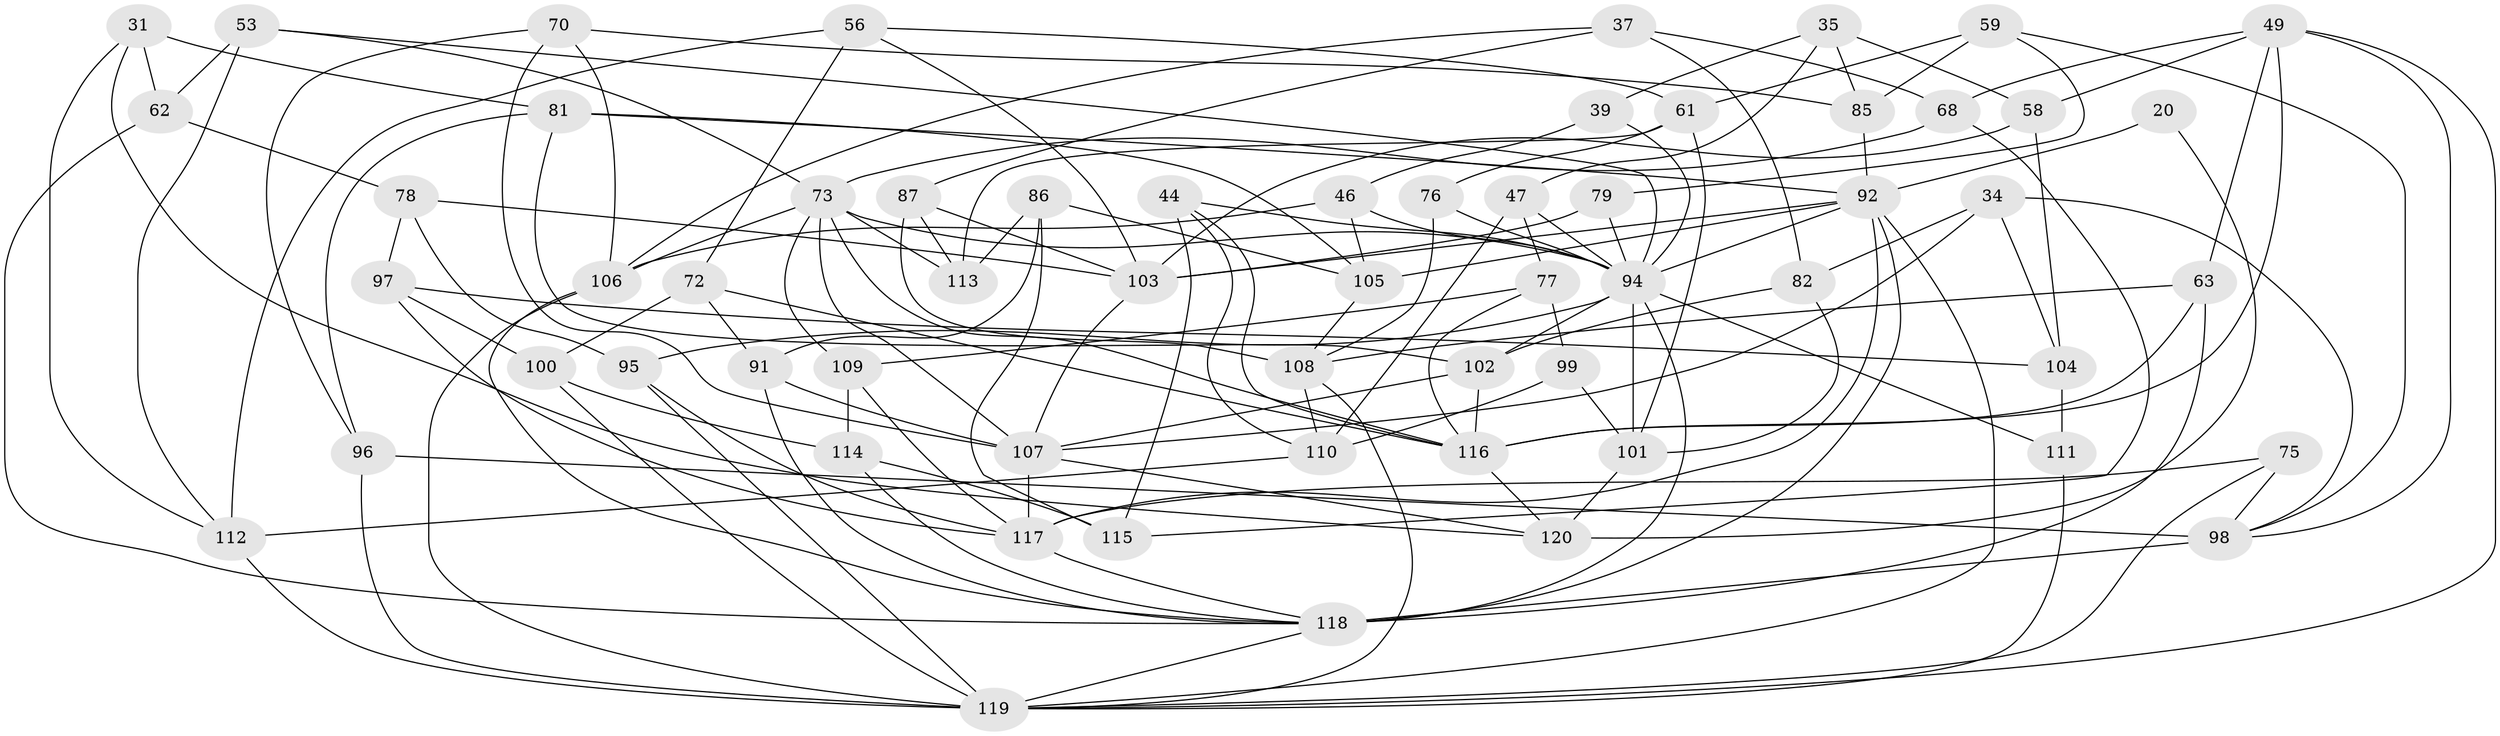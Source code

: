 // original degree distribution, {4: 1.0}
// Generated by graph-tools (version 1.1) at 2025/56/03/09/25 04:56:37]
// undirected, 60 vertices, 147 edges
graph export_dot {
graph [start="1"]
  node [color=gray90,style=filled];
  20;
  31;
  34;
  35;
  37;
  39;
  44;
  46 [super="+36"];
  47;
  49 [super="+38+45"];
  53;
  56;
  58;
  59;
  61 [super="+25"];
  62;
  63 [super="+60"];
  68;
  70;
  72;
  73 [super="+21+55+33"];
  75;
  76 [super="+17"];
  77;
  78;
  79;
  81 [super="+71"];
  82;
  85;
  86;
  87;
  91;
  92 [super="+89+67"];
  94 [super="+42+93"];
  95;
  96 [super="+19"];
  97;
  98 [super="+66"];
  99;
  100;
  101 [super="+64"];
  102 [super="+54"];
  103 [super="+40+57"];
  104;
  105 [super="+9"];
  106 [super="+22+90"];
  107 [super="+4+18"];
  108 [super="+14+41"];
  109;
  110 [super="+74"];
  111;
  112 [super="+43"];
  113;
  114;
  115;
  116 [super="+11+12"];
  117 [super="+27+52"];
  118 [super="+88+69+84"];
  119 [super="+80+83"];
  120 [super="+1"];
  20 -- 92 [weight=2];
  20 -- 120 [weight=2];
  31 -- 62;
  31 -- 120;
  31 -- 81;
  31 -- 112;
  34 -- 104;
  34 -- 82;
  34 -- 107;
  34 -- 98;
  35 -- 58;
  35 -- 85;
  35 -- 47;
  35 -- 39;
  37 -- 87;
  37 -- 82;
  37 -- 68;
  37 -- 106;
  39 -- 46 [weight=2];
  39 -- 94;
  44 -- 116;
  44 -- 110;
  44 -- 115;
  44 -- 94;
  46 -- 105;
  46 -- 106 [weight=2];
  46 -- 94;
  47 -- 94;
  47 -- 77;
  47 -- 110;
  49 -- 68;
  49 -- 98 [weight=2];
  49 -- 58;
  49 -- 116 [weight=2];
  49 -- 63;
  49 -- 119;
  53 -- 62;
  53 -- 73;
  53 -- 94;
  53 -- 112;
  56 -- 61;
  56 -- 112;
  56 -- 72;
  56 -- 103;
  58 -- 104;
  58 -- 103;
  59 -- 79;
  59 -- 85;
  59 -- 98;
  59 -- 61;
  61 -- 76 [weight=2];
  61 -- 113;
  61 -- 101;
  62 -- 78;
  62 -- 118;
  63 -- 116;
  63 -- 108 [weight=2];
  63 -- 118 [weight=2];
  68 -- 73;
  68 -- 115;
  70 -- 85;
  70 -- 96;
  70 -- 107;
  70 -- 106;
  72 -- 100;
  72 -- 116;
  72 -- 91;
  73 -- 109;
  73 -- 116 [weight=2];
  73 -- 107;
  73 -- 106 [weight=2];
  73 -- 113;
  73 -- 94;
  75 -- 117 [weight=2];
  75 -- 98;
  75 -- 119;
  76 -- 108 [weight=2];
  76 -- 94 [weight=2];
  77 -- 109;
  77 -- 99;
  77 -- 116;
  78 -- 97;
  78 -- 95;
  78 -- 103;
  79 -- 103;
  79 -- 94 [weight=2];
  81 -- 105 [weight=2];
  81 -- 102;
  81 -- 96;
  81 -- 92;
  82 -- 101;
  82 -- 102;
  85 -- 92;
  86 -- 91;
  86 -- 113;
  86 -- 115;
  86 -- 105;
  87 -- 113;
  87 -- 103;
  87 -- 108;
  91 -- 107;
  91 -- 118;
  92 -- 103 [weight=2];
  92 -- 118;
  92 -- 94;
  92 -- 117;
  92 -- 119 [weight=2];
  92 -- 105;
  94 -- 102;
  94 -- 111 [weight=2];
  94 -- 118 [weight=3];
  94 -- 95;
  94 -- 101 [weight=2];
  95 -- 119;
  95 -- 117;
  96 -- 98 [weight=2];
  96 -- 119 [weight=2];
  97 -- 100;
  97 -- 104;
  97 -- 117;
  98 -- 118 [weight=3];
  99 -- 110 [weight=2];
  99 -- 101;
  100 -- 114;
  100 -- 119;
  101 -- 120;
  102 -- 107 [weight=2];
  102 -- 116;
  103 -- 107 [weight=3];
  104 -- 111;
  105 -- 108;
  106 -- 118;
  106 -- 119;
  107 -- 117 [weight=2];
  107 -- 120;
  108 -- 110;
  108 -- 119;
  109 -- 114;
  109 -- 117;
  110 -- 112;
  111 -- 119;
  112 -- 119 [weight=2];
  114 -- 118;
  114 -- 115;
  116 -- 120;
  117 -- 118 [weight=2];
  118 -- 119;
}
